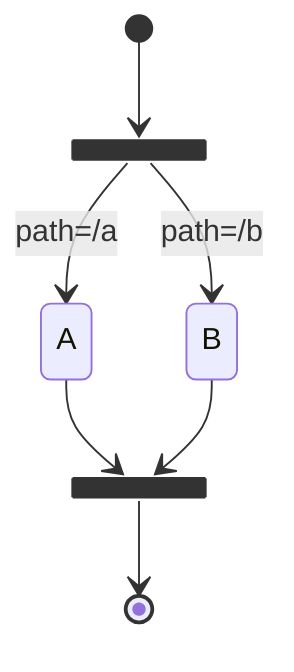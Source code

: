 stateDiagram-v2
state Split <<fork>>
[*] --> Split
Split --> A : path=/a
Split --> B : path=/b
state Join <<join>>
A --> Join
B --> Join
Join --> [*]